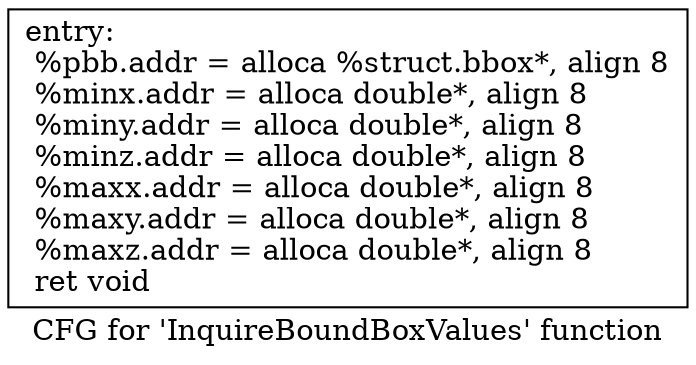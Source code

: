 digraph "CFG for 'InquireBoundBoxValues' function" {
	label="CFG for 'InquireBoundBoxValues' function";

	Node0x5eb4970 [shape=record,label="{entry:\l  %pbb.addr = alloca %struct.bbox*, align 8\l  %minx.addr = alloca double*, align 8\l  %miny.addr = alloca double*, align 8\l  %minz.addr = alloca double*, align 8\l  %maxx.addr = alloca double*, align 8\l  %maxy.addr = alloca double*, align 8\l  %maxz.addr = alloca double*, align 8\l  ret void\l}"];
}
